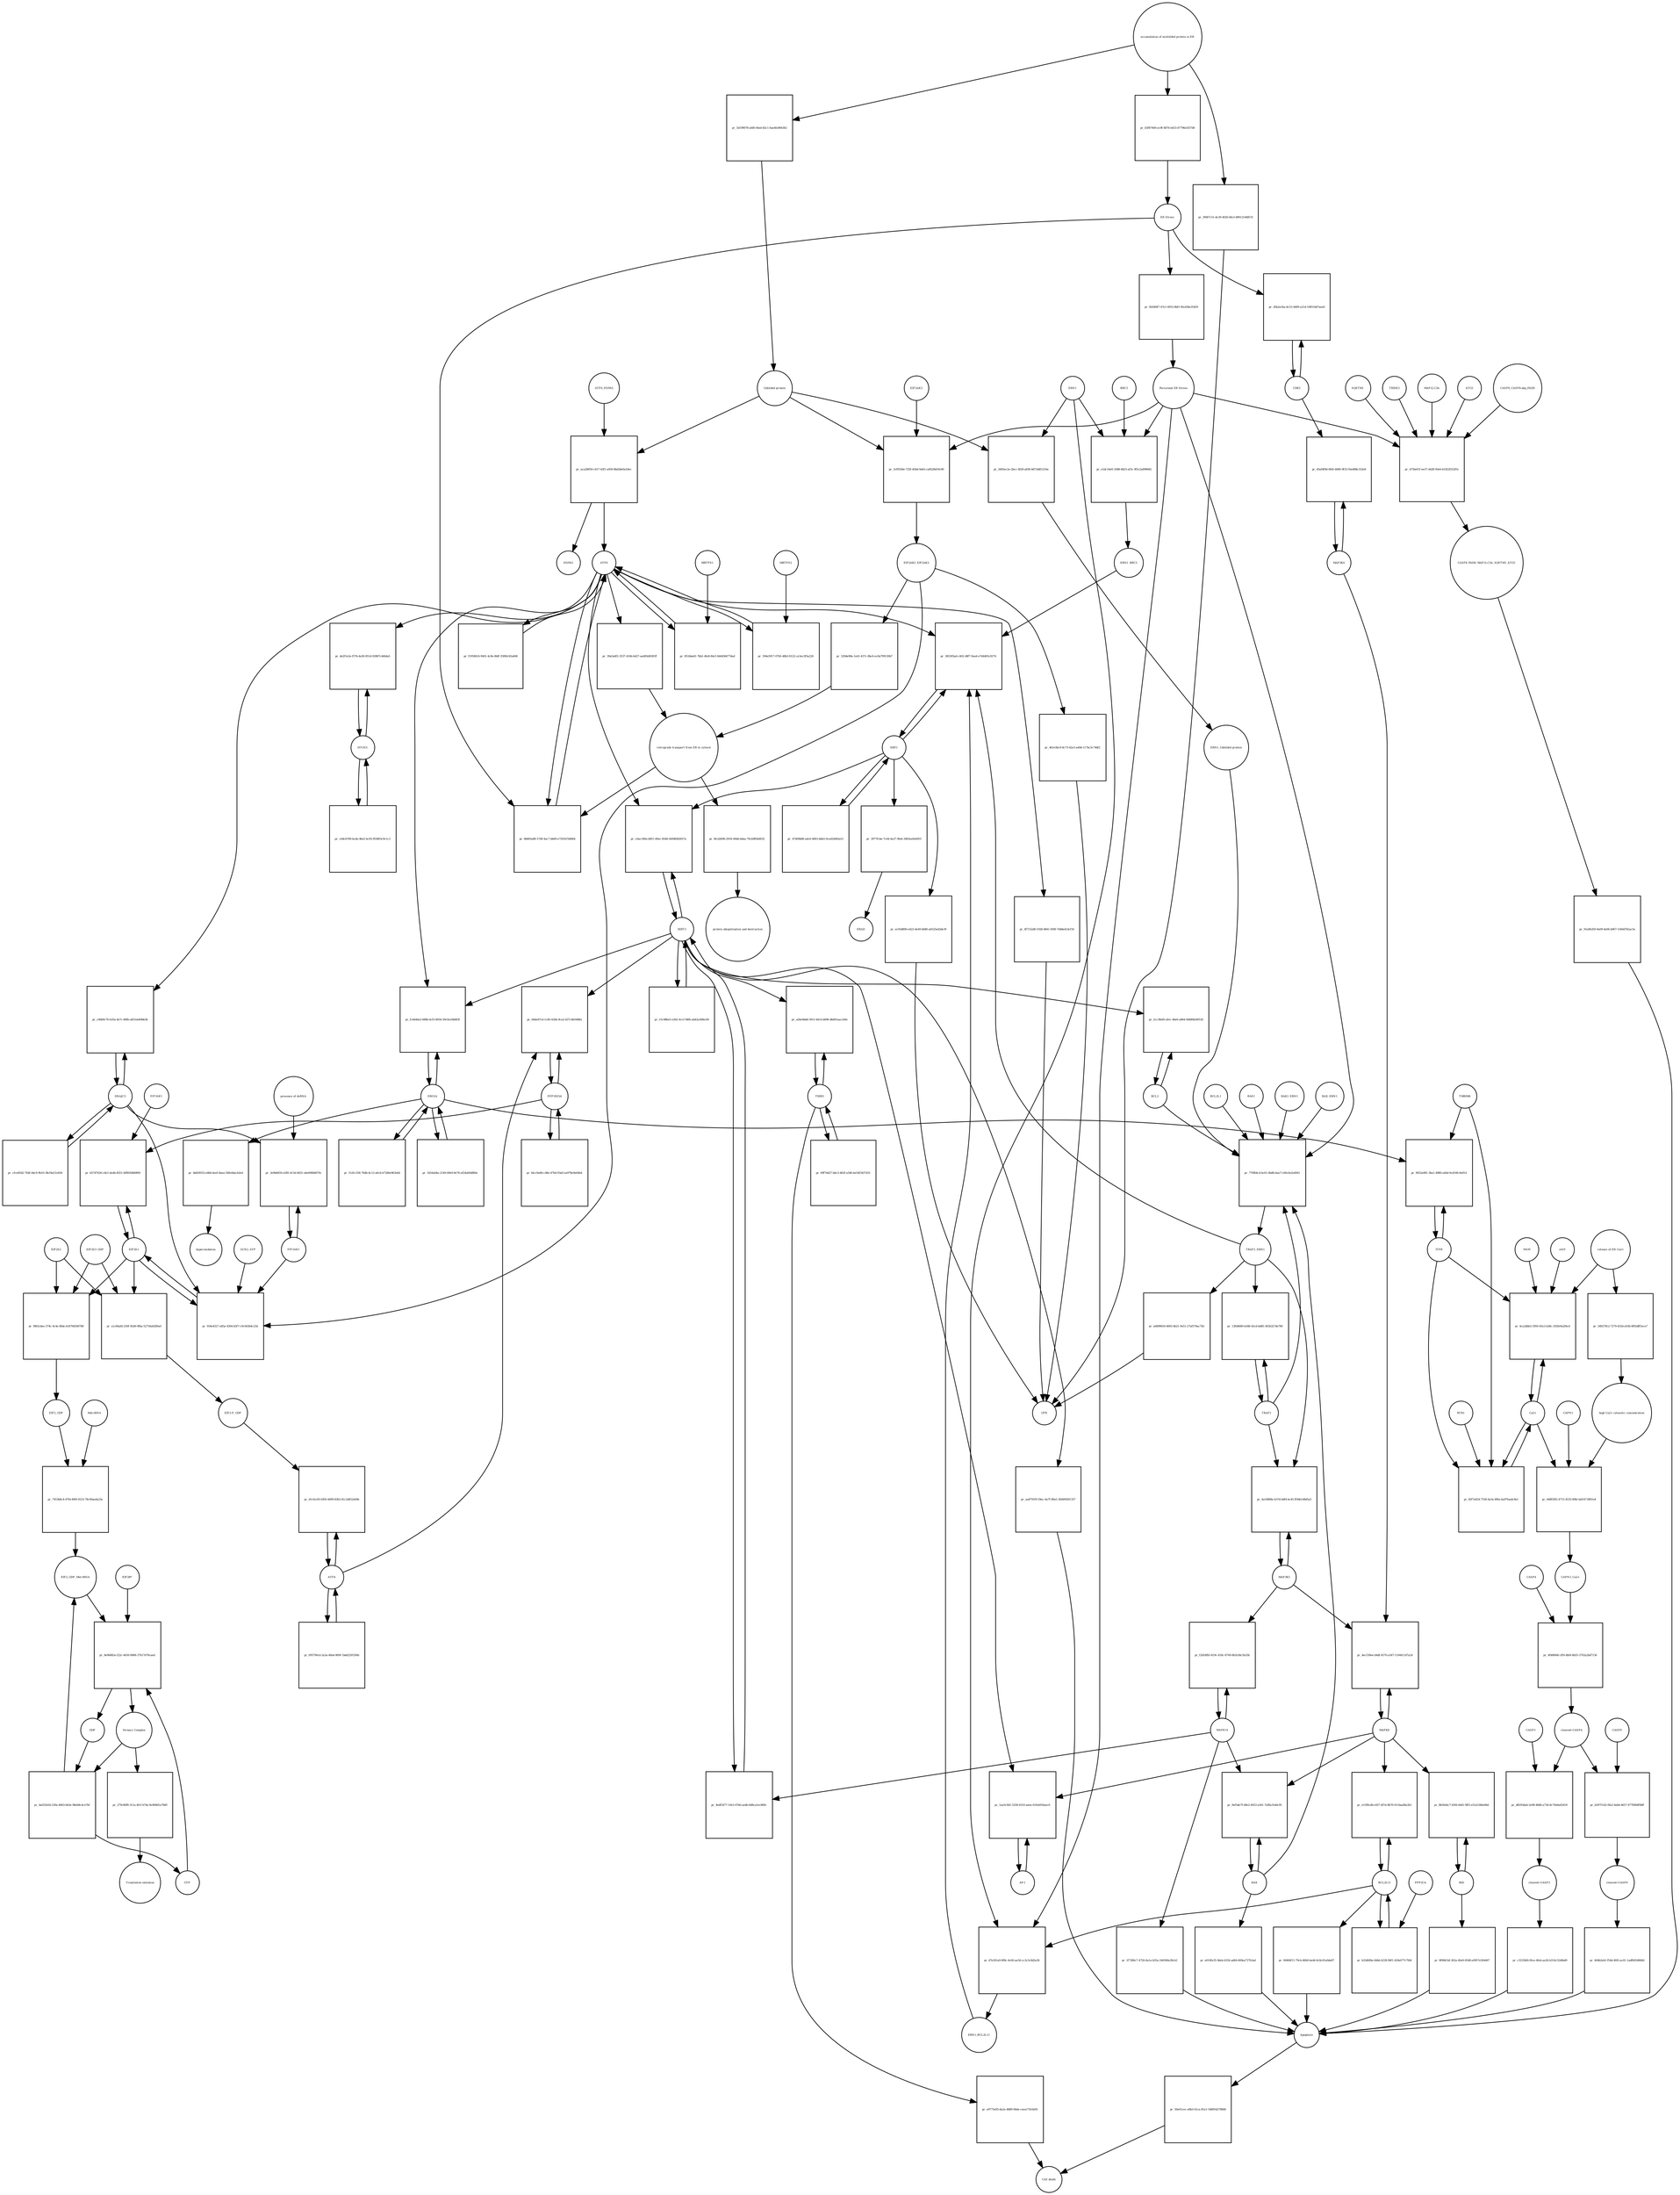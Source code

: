 strict digraph  {
ATF6_HSPA5 [annotation="", bipartite=0, cls=complex, fontsize=4, label=ATF6_HSPA5, shape=circle];
"pr_aca28059-c617-43f1-a930-8bd3de0a18ec" [annotation="", bipartite=1, cls=process, fontsize=4, label="pr_aca28059-c617-43f1-a930-8bd3de0a18ec", shape=square];
ATF6 [annotation="urn_miriam_hgnc.symbol_ATF6", bipartite=0, cls=macromolecule, fontsize=4, label=ATF6, shape=circle];
HSPA5 [annotation="urn_miriam_hgnc.symbol_HSPA5", bipartite=0, cls=macromolecule, fontsize=4, label=HSPA5, shape=circle];
"Unfolded protein" [annotation="", bipartite=0, cls=macromolecule, fontsize=4, label="Unfolded protein", shape=circle];
ERN1 [annotation="urn_miriam_hgnc.symbol_ERN1", bipartite=0, cls=macromolecule, fontsize=4, label=ERN1, shape=circle];
"pr_2605ec2e-2bcc-4f28-a830-b873d4f1216e" [annotation="", bipartite=1, cls=process, fontsize=4, label="pr_2605ec2e-2bcc-4f28-a830-b873d4f1216e", shape=square];
"ERN1_Unfolded protein" [annotation="", bipartite=0, cls=complex, fontsize=4, label="ERN1_Unfolded protein", shape=circle];
EIF2AK3_EIF2AK3 [annotation="", bipartite=0, cls=complex, fontsize=4, label=EIF2AK3_EIF2AK3, shape=circle];
"pr_329de98e-1e41-437c-8bc6-ec8a799130b7" [annotation="", bipartite=1, cls=process, fontsize=4, label="pr_329de98e-1e41-437c-8bc6-ec8a799130b7", shape=square];
"retrograde transport from ER to cytosol" [annotation="", bipartite=0, cls=phenotype, fontsize=4, label="retrograde transport from ER to cytosol", shape=circle];
"pr_39a5a6f2-3537-416b-b427-aa485d4581ff" [annotation="", bipartite=1, cls=process, fontsize=4, label="pr_39a5a6f2-3537-416b-b427-aa485d4581ff", shape=square];
"pr_6fcd2696-2918-49dd-bdaa-70cb985b6032" [annotation="", bipartite=1, cls=process, fontsize=4, label="pr_6fcd2696-2918-49dd-bdaa-70cb985b6032", shape=square];
"protein ubiquitination and destruction" [annotation="", bipartite=0, cls=phenotype, fontsize=4, label="protein ubiquitination and destruction", shape=circle];
"pr_770fb4c4-bc61-4bdb-baa7-c60c0a2e4941" [annotation="", bipartite=1, cls=process, fontsize=4, label="pr_770fb4c4-bc61-4bdb-baa7-c60c0a2e4941", shape=square];
TRAF2_ERN1 [annotation="", bipartite=0, cls=complex, fontsize=4, label=TRAF2_ERN1, shape=circle];
BAK1_ERN1 [annotation="", bipartite=0, cls=complex, fontsize=4, label=BAK1_ERN1, shape=circle];
BAX_ERN1 [annotation="", bipartite=0, cls=complex, fontsize=4, label=BAX_ERN1, shape=circle];
BCL2 [annotation="urn_miriam_hgnc.symbol_BCL2", bipartite=0, cls="nucleic acid feature", fontsize=4, label=BCL2, shape=circle];
BCL2L1 [annotation="urn_miriam_hgnc.symbol_BCL2L1", bipartite=0, cls=macromolecule, fontsize=4, label=BCL2L1, shape=circle];
"Persistant ER Stress" [annotation="", bipartite=0, cls=phenotype, fontsize=4, label="Persistant ER Stress", shape=circle];
BAX [annotation="urn_miriam_hgnc.symbol_BAX", bipartite=0, cls=macromolecule, fontsize=4, label=BAX, shape=circle];
BAK1 [annotation="urn_miriam_hgnc.symbol_BAK1", bipartite=0, cls=macromolecule, fontsize=4, label=BAK1, shape=circle];
TRAF2 [annotation="urn_miriam_hgnc.symbol_TRAF2", bipartite=0, cls=macromolecule, fontsize=4, label=TRAF2, shape=circle];
XBP1 [annotation="urn_miriam_hgnc.symbol_XBP1", bipartite=0, cls=macromolecule, fontsize=4, label=XBP1, shape=circle];
"pr_365305ad-c402-48f7-9ea4-e7d4405c0274" [annotation="", bipartite=1, cls=process, fontsize=4, label="pr_365305ad-c402-48f7-9ea4-e7d4405c0274", shape=square];
ERN1_BBC3 [annotation="", bipartite=0, cls=complex, fontsize=4, label=ERN1_BBC3, shape=circle];
ERN1_BCL2L11 [annotation="", bipartite=0, cls=complex, fontsize=4, label=ERN1_BCL2L11, shape=circle];
"pr_47400b86-adc6-4063-bbb3-0ced24482a51" [annotation="", bipartite=1, cls=process, fontsize=4, label="pr_47400b86-adc6-4063-bbb3-0ced24482a51", shape=square];
"pr_3977fcbe-7c44-4a27-9fa6-3083ee9e6055" [annotation="", bipartite=1, cls=process, fontsize=4, label="pr_3977fcbe-7c44-4a27-9fa6-3083ee9e6055", shape=square];
ERAD [annotation="", bipartite=0, cls=phenotype, fontsize=4, label=ERAD, shape=circle];
"pr_ec93d890-e423-4e49-b680-a0525ed3de39" [annotation="", bipartite=1, cls=process, fontsize=4, label="pr_ec93d890-e423-4e49-b680-a0525ed3de39", shape=square];
UPR [annotation="", bipartite=0, cls=phenotype, fontsize=4, label=UPR, shape=circle];
"pr_13fd4680-b348-43cd-bd85-365b327de780" [annotation="", bipartite=1, cls=process, fontsize=4, label="pr_13fd4680-b348-43cd-bd85-365b327de780", shape=square];
MAPK8 [annotation="urn_miriam_hgnc.symbol_MAPK8", bipartite=0, cls=macromolecule, fontsize=4, label=MAPK8, shape=circle];
"pr_4ec539ee-b4df-4570-a547-1104411d7a24" [annotation="", bipartite=1, cls=process, fontsize=4, label="pr_4ec539ee-b4df-4570-a547-1104411d7a24", shape=square];
MAP3K4 [annotation="urn_miriam_hgnc.symbol_MAP3K4", bipartite=0, cls=macromolecule, fontsize=4, label=MAP3K4, shape=circle];
MAP3K5 [annotation="urn_miriam_hgnc.symbol_MAP3K5", bipartite=0, cls=macromolecule, fontsize=4, label=MAP3K5, shape=circle];
MAPK14 [annotation="urn_miriam_hgnc.symbol_MAPK14", bipartite=0, cls=macromolecule, fontsize=4, label=MAPK14, shape=circle];
"pr_f2d54fb5-819c-418c-8749-8b1b36c5b33b" [annotation="", bipartite=1, cls=process, fontsize=4, label="pr_f2d54fb5-819c-418c-8749-8b1b36c5b33b", shape=square];
"pr_1f7286c7-4726-4a1e-b55a-246506e28cb2" [annotation="", bipartite=1, cls=process, fontsize=4, label="pr_1f7286c7-4726-4a1e-b55a-246506e28cb2", shape=square];
Apoptosis [annotation="", bipartite=0, cls=phenotype, fontsize=4, label=Apoptosis, shape=circle];
DDIT3 [annotation="urn_miriam_hgnc.symbol_DDIT3", bipartite=0, cls=macromolecule, fontsize=4, label=DDIT3, shape=circle];
"pr_4edf2477-10e3-47b6-aa4b-6d8ca1ec869c" [annotation="", bipartite=1, cls=process, fontsize=4, label="pr_4edf2477-10e3-47b6-aa4b-6d8ca1ec869c", shape=square];
"pr_aa8791f9-59ec-4a7f-89a5-3fd499281337" [annotation="", bipartite=1, cls=process, fontsize=4, label="pr_aa8791f9-59ec-4a7f-89a5-3fd499281337", shape=square];
"pr_5cc38af0-afec-4be6-a864-9d480b30f145" [annotation="", bipartite=1, cls=process, fontsize=4, label="pr_5cc38af0-afec-4be6-a864-9d480b30f145", shape=square];
"pr_8b665a88-57d9-4ac7-bb69-e7291b7d4664" [annotation="", bipartite=1, cls=process, fontsize=4, label="pr_8b665a88-57d9-4ac7-bb69-e7291b7d4664", shape=square];
"ER Stress" [annotation="", bipartite=0, cls=phenotype, fontsize=4, label="ER Stress", shape=circle];
"pr_851bba61-7bb1-4fe8-84cf-0d4456677dad" [annotation="", bipartite=1, cls=process, fontsize=4, label="pr_851bba61-7bb1-4fe8-84cf-0d4456677dad", shape=square];
MBTPS1 [annotation="urn_miriam_hgnc.symbol_MBTPS1", bipartite=0, cls=macromolecule, fontsize=4, label=MBTPS1, shape=circle];
"pr_594e5917-07b5-48b3-8122-ce3ec3f5a226" [annotation="", bipartite=1, cls=process, fontsize=4, label="pr_594e5917-07b5-48b3-8122-ce3ec3f5a226", shape=square];
MBTPS2 [annotation="urn_miriam_hgnc.symbol_MBTPS2", bipartite=0, cls=macromolecule, fontsize=4, label=MBTPS2, shape=circle];
"pr_f1958416-9401-4c9e-8bff-35f6b145a606" [annotation="", bipartite=1, cls=process, fontsize=4, label="pr_f1958416-9401-4c9e-8bff-35f6b145a606", shape=square];
"pr_15c98be5-e262-4ccf-94fb-ab42a308a1f6" [annotation="", bipartite=1, cls=process, fontsize=4, label="pr_15c98be5-e262-4ccf-94fb-ab42a308a1f6", shape=square];
"pr_c6ac180a-b851-49ec-8546-4494f682657a" [annotation="", bipartite=1, cls=process, fontsize=4, label="pr_c6ac180a-b851-49ec-8546-4494f682657a", shape=square];
EIF2S1 [annotation="urn_miriam_hgnc.symbol_EIF2S1", bipartite=0, cls=macromolecule, fontsize=4, label=EIF2S1, shape=circle];
"pr_934e4327-a85a-4304-b5f7-c9c043b4c23d" [annotation="", bipartite=1, cls=process, fontsize=4, label="pr_934e4327-a85a-4304-b5f7-c9c043b4c23d", shape=square];
GCN2_ATP [annotation="", bipartite=0, cls=complex, fontsize=4, label=GCN2_ATP, shape=circle];
EIF2AK2 [annotation="urn_miriam_hgnc.symbol_EIF2AK2", bipartite=0, cls=macromolecule, fontsize=4, label=EIF2AK2, shape=circle];
DNAJC3 [annotation="urn_miriam_hgnc.symbol_DNAJC3", bipartite=0, cls=macromolecule, fontsize=4, label=DNAJC3, shape=circle];
EIF2S2 [annotation="urn_miriam_hgnc.symbol_EIF2S2", bipartite=0, cls=macromolecule, fontsize=4, label=EIF2S2, shape=circle];
"pr_f883cdee-374c-4c4e-8fde-b1879d549788" [annotation="", bipartite=1, cls=process, fontsize=4, label="pr_f883cdee-374c-4c4e-8fde-b1879d549788", shape=square];
EIF2S3_GDP [annotation="", bipartite=0, cls=complex, fontsize=4, label=EIF2S3_GDP, shape=circle];
EIF2_GDP [annotation="", bipartite=0, cls=complex, fontsize=4, label=EIF2_GDP, shape=circle];
"EIF2_GDP_Met-tRNA" [annotation="", bipartite=0, cls=complex, fontsize=4, label="EIF2_GDP_Met-tRNA", shape=circle];
"pr_8e96682e-f22c-4650-8968-37b17d70caed" [annotation="", bipartite=1, cls=process, fontsize=4, label="pr_8e96682e-f22c-4650-8968-37b17d70caed", shape=square];
"Ternary Complex" [annotation="", bipartite=0, cls=complex, fontsize=4, label="Ternary Complex", shape=circle];
"EIF2B*" [annotation="", bipartite=0, cls=complex, fontsize=4, label="EIF2B*", shape=circle];
GTP [annotation="urn_miriam_obo.chebi_CHEBI%3A57600", bipartite=0, cls="simple chemical", fontsize=4, label=GTP, shape=circle];
GDP [annotation="urn_miriam_obo.chebi_CHEBI%3A65180", bipartite=0, cls="simple chemical", fontsize=4, label=GDP, shape=circle];
"pr_4a02543d-230a-4063-b63e-98e68c4ce7bf" [annotation="", bipartite=1, cls=process, fontsize=4, label="pr_4a02543d-230a-4063-b63e-98e68c4ce7bf", shape=square];
ATF4 [annotation="urn_miriam_hgnc.symbol_ATF4", bipartite=0, cls=macromolecule, fontsize=4, label=ATF4, shape=circle];
"pr_d1cfec83-fd50-4499-83b3-41c2d452e64b" [annotation="", bipartite=1, cls=process, fontsize=4, label="pr_d1cfec83-fd50-4499-83b3-41c2d452e64b", shape=square];
"EIF2-P_GDP" [annotation="", bipartite=0, cls=complex, fontsize=4, label="EIF2-P_GDP", shape=circle];
"pr_695790cd-2a3a-48a4-809f-1bdd22953f4b" [annotation="", bipartite=1, cls=process, fontsize=4, label="pr_695790cd-2a3a-48a4-809f-1bdd22953f4b", shape=square];
PPP1R15A [annotation="urn_miriam_hgnc.symbol_PPP1R15A", bipartite=0, cls=macromolecule, fontsize=4, label=PPP1R15A, shape=circle];
"pr_64ded7cd-1c85-41bb-9ca2-427c4fe948fa" [annotation="", bipartite=1, cls=process, fontsize=4, label="pr_64ded7cd-1c85-41bb-9ca2-427c4fe948fa", shape=square];
"pr_fdcc9a86-c48e-47b4-93a0-ea978e9e04b4" [annotation="", bipartite=1, cls=process, fontsize=4, label="pr_fdcc9a86-c48e-47b4-93a0-ea978e9e04b4", shape=square];
"pr_279c80f8-311a-4fcf-b74e-8c808d1a79d9" [annotation="", bipartite=1, cls=process, fontsize=4, label="pr_279c80f8-311a-4fcf-b74e-8c808d1a79d9", shape=square];
"Translation initiation" [annotation="", bipartite=0, cls=phenotype, fontsize=4, label="Translation initiation", shape=circle];
"pr_4a16868e-b37d-4df4-bc45-ff44b148d5a3" [annotation="", bipartite=1, cls=process, fontsize=4, label="pr_4a16868e-b37d-4df4-bc45-ff44b148d5a3", shape=square];
ERO1A [annotation="urn_miriam_hgnc.symbol_ERO1A", bipartite=0, cls=macromolecule, fontsize=4, label=ERO1A, shape=circle];
"pr_fcd446a3-088b-4cf3-8054-59c0a10b683f" [annotation="", bipartite=1, cls=process, fontsize=4, label="pr_fcd446a3-088b-4cf3-8054-59c0a10b683f", shape=square];
"pr_1b54a64a-2149-49e9-8e76-af24a60d884c" [annotation="", bipartite=1, cls=process, fontsize=4, label="pr_1b54a64a-2149-49e9-8e76-af24a60d884c", shape=square];
"pr_b57d7426-c6e1-4a4b-8251-bf89268d0f69" [annotation="", bipartite=1, cls=process, fontsize=4, label="pr_b57d7426-c6e1-4a4b-8251-bf89268d0f69", shape=square];
EIF2AK1 [annotation="urn_miriam_hgnc.symbol_EIF2AK1", bipartite=0, cls=macromolecule, fontsize=4, label=EIF2AK1, shape=circle];
"pr_9ef5de7f-d9e2-4053-a541-7af8a31ddc95" [annotation="", bipartite=1, cls=process, fontsize=4, label="pr_9ef5de7f-d9e2-4053-a541-7af8a31ddc95", shape=square];
"pr_e010fe35-9deb-4324-ad64-669ea727b3ad" [annotation="", bipartite=1, cls=process, fontsize=4, label="pr_e010fe35-9deb-4324-ad64-669ea727b3ad", shape=square];
"Ca2+" [annotation="urn_miriam_obo.chebi_CHEBI%3A29108", bipartite=0, cls="simple chemical", fontsize=4, label="Ca2+", shape=circle];
"pr_4ca2dbb3-5950-45e3-b28c-292fe9a2f6cd" [annotation="", bipartite=1, cls=process, fontsize=4, label="pr_4ca2dbb3-5950-45e3-b28c-292fe9a2f6cd", shape=square];
"release of ER Ca2+" [annotation="", bipartite=0, cls=phenotype, fontsize=4, label="release of ER Ca2+", shape=circle];
ITPR [annotation="urn_miriam_hgnc.symbol_ITPR1|urn_miriam_hgnc.symbol_ITPR2|urn_miriam_hgnc.symbol_ITPR3", bipartite=0, cls=macromolecule, fontsize=4, label=ITPR, shape=circle];
MAM [annotation="", bipartite=0, cls=phenotype, fontsize=4, label=MAM, shape=circle];
s619 [annotation="", bipartite=0, cls=complex, fontsize=4, label=s619, shape=circle];
"pr_45af4f9d-0fd5-4060-9f33-92e888c332e8" [annotation="", bipartite=1, cls=process, fontsize=4, label="pr_45af4f9d-0fd5-4060-9f33-92e888c332e8", shape=square];
CDK5 [annotation="urn_miriam_hgnc.symbol_CDK5", bipartite=0, cls=macromolecule, fontsize=4, label=CDK5, shape=circle];
"pr_d5b2a1ba-dc53-4409-a21d-106516d7aea0" [annotation="", bipartite=1, cls="uncertain process", fontsize=4, label="pr_d5b2a1ba-dc53-4409-a21d-106516d7aea0", shape=square];
"pr_50e01cec-e8b3-41ca-81e1-548954278848" [annotation="", bipartite=1, cls=process, fontsize=4, label="pr_50e01cec-e8b3-41ca-81e1-548954278848", shape=square];
"Cell death" [annotation="", bipartite=0, cls=phenotype, fontsize=4, label="Cell death", shape=circle];
"pr_82f7a824-7536-4a3e-8f0a-6a97faadc8a1" [annotation="", bipartite=1, cls=process, fontsize=4, label="pr_82f7a824-7536-4a3e-8f0a-6a97faadc8a1", shape=square];
TMBIM6 [annotation="urn_miriam_hgnc.symbol_TMBIM6", bipartite=0, cls=macromolecule, fontsize=4, label=TMBIM6, shape=circle];
RYR1 [annotation="urn_miriam_hgnc.symbol_RYR1", bipartite=0, cls=macromolecule, fontsize=4, label=RYR1, shape=circle];
EIF2AK3 [annotation="urn_miriam_hgnc.symbol_EIF2AK3", bipartite=0, cls=macromolecule, fontsize=4, label=EIF2AK3, shape=circle];
"pr_3cf0558e-725f-45bd-9a65-ca8528d19c90" [annotation="", bipartite=1, cls=process, fontsize=4, label="pr_3cf0558e-725f-45bd-9a65-ca8528d19c90", shape=square];
"pr_bb82f033-e46b-4eef-8aea-56fe44acb2e4" [annotation="", bipartite=1, cls=process, fontsize=4, label="pr_bb82f033-e46b-4eef-8aea-56fe44acb2e4", shape=square];
hyperoxidation [annotation="", bipartite=0, cls=phenotype, fontsize=4, label=hyperoxidation, shape=circle];
"pr_51d1c556-76db-4c13-a6cb-b73d0e963e6d" [annotation="", bipartite=1, cls=process, fontsize=4, label="pr_51d1c556-76db-4c13-a6cb-b73d0e963e6d", shape=square];
"pr_fb50fdf7-47e1-4953-8bf1-fb1d36e35459" [annotation="", bipartite=1, cls=process, fontsize=4, label="pr_fb50fdf7-47e1-4953-8bf1-fb1d36e35459", shape=square];
"CASP8_CASP8-ubq_FADD" [annotation="", bipartite=0, cls=complex, fontsize=4, label="CASP8_CASP8-ubq_FADD", shape=circle];
"pr_475bef1f-ee37-4428-93e6-b1922f252f5c" [annotation="", bipartite=1, cls=process, fontsize=4, label="pr_475bef1f-ee37-4428-93e6-b1922f252f5c", shape=square];
"SQSTM1 " [annotation="urn_miriam_hgnc.symbol_SQSTM1", bipartite=0, cls=macromolecule, fontsize=4, label="SQSTM1 ", shape=circle];
CASP8_FADD_MAP1LC3A_SQSTM1_ATG5 [annotation="", bipartite=0, cls=complex, fontsize=4, label=CASP8_FADD_MAP1LC3A_SQSTM1_ATG5, shape=circle];
TRIM13 [annotation="urn_miriam_hgnc.symbol_TRIM13", bipartite=0, cls=macromolecule, fontsize=4, label=TRIM13, shape=circle];
MAP1LC3A [annotation="urn_miriam_hgnc.symbol_MAP1LC3A", bipartite=0, cls=macromolecule, fontsize=4, label=MAP1LC3A, shape=circle];
ATG5 [annotation="urn_miriam_hgnc.symbol_ATG5", bipartite=0, cls=macromolecule, fontsize=4, label=ATG5, shape=circle];
"pr_91a9b359-9a09-4e06-b967-1560d7b5ac5e" [annotation="", bipartite=1, cls=process, fontsize=4, label="pr_91a9b359-9a09-4e06-b967-1560d7b5ac5e", shape=square];
"AP-1" [annotation="urn_miriam_hgnc.symbol_FOS|urn_miriam_hgnc.symbol_FOSB|urn_miriam_hgnc.symbol_FOSL1|urn_miriam_hgnc.symbol_FOSL2|urn_miriam_hgnc.symbol_JUN|urn_miriam_hgnc.symbol_JUNB|urn_miriam_hgnc.symbol_JUND", bipartite=0, cls=macromolecule, fontsize=4, label="AP-1", shape=circle];
"pr_1aa5c9d1-5258-4163-aeee-61feb91baec0" [annotation="", bipartite=1, cls=process, fontsize=4, label="pr_1aa5c9d1-5258-4163-aeee-61feb91baec0", shape=square];
"pr_3e9b8459-a585-413d-9d31-a4e690b6670c" [annotation="", bipartite=1, cls=process, fontsize=4, label="pr_3e9b8459-a585-413d-9d31-a4e690b6670c", shape=square];
"presence of dsRNA" [annotation="", bipartite=0, cls=phenotype, fontsize=4, label="presence of dsRNA", shape=circle];
"Met-tRNA" [annotation="urn_miriam_hgnc_HGNC%3A34779", bipartite=0, cls="nucleic acid feature", fontsize=4, label="Met-tRNA", shape=circle];
"pr_7453b8c4-47fd-49f4-9223-78c00aeda23e" [annotation="", bipartite=1, cls=process, fontsize=4, label="pr_7453b8c4-47fd-49f4-9223-78c00aeda23e", shape=square];
"pr_a1c84afd-250f-45d9-9fba-52754a8280a0" [annotation="", bipartite=1, cls=process, fontsize=4, label="pr_a1c84afd-250f-45d9-9fba-52754a8280a0", shape=square];
"accumulation of misfolded protein in ER" [annotation="", bipartite=0, cls=phenotype, fontsize=4, label="accumulation of misfolded protein in ER", shape=circle];
"pr_5d199078-afd0-44ed-82c1-6ae4fa966362" [annotation="", bipartite=1, cls=process, fontsize=4, label="pr_5d199078-afd0-44ed-82c1-6ae4fa966362", shape=square];
"pr_b5f87400-ec9f-4876-b433-87796e5f37d0" [annotation="", bipartite=1, cls=process, fontsize=4, label="pr_b5f87400-ec9f-4876-b433-87796e5f37d0", shape=square];
"pr_3f687c51-dc39-4020-bfe3-d9912144fb7d" [annotation="", bipartite=1, cls=process, fontsize=4, label="pr_3f687c51-dc39-4020-bfe3-d9912144fb7d", shape=square];
"pr_461e5bc9-8c73-42e3-a40d-117bc3c74df2" [annotation="", bipartite=1, cls=process, fontsize=4, label="pr_461e5bc9-8c73-42e3-a40d-117bc3c74df2", shape=square];
"pr_a6899650-4693-4b21-9e51-27af576ac7b5" [annotation="", bipartite=1, cls=process, fontsize=4, label="pr_a6899650-4693-4b21-9e51-27af576ac7b5", shape=square];
"pr_4f7152d8-1928-4841-95f8-7d48ed14cf16" [annotation="", bipartite=1, cls=process, fontsize=4, label="pr_4f7152d8-1928-4841-95f8-7d48ed14cf16", shape=square];
BCL2L11 [annotation="urn_miriam_hgnc.symbol_BCL2L11", bipartite=0, cls=macromolecule, fontsize=4, label=BCL2L11, shape=circle];
"pr_e15f8cdb-e927-4f14-8b70-911baafbe2b1" [annotation="", bipartite=1, cls=process, fontsize=4, label="pr_e15f8cdb-e927-4f14-8b70-911baafbe2b1", shape=square];
BID [annotation="urn_miriam_hgnc.symbol_BID", bipartite=0, cls=macromolecule, fontsize=4, label=BID, shape=circle];
"pr_8b50ebc7-43fd-44d1-9ff2-e51a5346e84d" [annotation="", bipartite=1, cls=process, fontsize=4, label="pr_8b50ebc7-43fd-44d1-9ff2-e51a5346e84d", shape=square];
"pr_00484f11-79cb-46b9-be44-6c8c61a0de87" [annotation="", bipartite=1, cls=process, fontsize=4, label="pr_00484f11-79cb-46b9-be44-6c8c61a0de87", shape=square];
"pr_8f9841bf-262a-40e9-8348-e0957e504467" [annotation="", bipartite=1, cls=process, fontsize=4, label="pr_8f9841bf-262a-40e9-8348-e0957e504467", shape=square];
"pr_d7e261a9-8f8c-4c60-ae54-cc3c5c8d2a36" [annotation="", bipartite=1, cls=process, fontsize=4, label="pr_d7e261a9-8f8c-4c60-ae54-cc3c5c8d2a36", shape=square];
"pr_e1dc16e0-3388-4823-af3c-9f2c2a899682" [annotation="", bipartite=1, cls=process, fontsize=4, label="pr_e1dc16e0-3388-4823-af3c-9f2c2a899682", shape=square];
BBC3 [annotation="urn_miriam_hgnc.symbol_BBC3", bipartite=0, cls=macromolecule, fontsize=4, label=BBC3, shape=circle];
"pr_b33dfd9a-0d4d-4228-96f1-420e077c7fd4" [annotation="", bipartite=1, cls=process, fontsize=4, label="pr_b33dfd9a-0d4d-4228-96f1-420e077c7fd4", shape=square];
PPP2CA [annotation="urn_miriam_hgnc.symbol_PPP2CA", bipartite=0, cls=macromolecule, fontsize=4, label=PPP2CA, shape=circle];
TRIB3 [annotation="urn_miriam_hgnc.symbol_TRIB3", bipartite=0, cls=macromolecule, fontsize=4, label=TRIB3, shape=circle];
"pr_a5be9ddd-3913-4414-b696-d6d91aaccb0e" [annotation="", bipartite=1, cls=process, fontsize=4, label="pr_a5be9ddd-3913-4414-b696-d6d91aaccb0e", shape=square];
"pr_69f74d27-bbc3-462f-a546-be54f3437d31" [annotation="", bipartite=1, cls=process, fontsize=4, label="pr_69f74d27-bbc3-462f-a546-be54f3437d31", shape=square];
"pr_a9775e95-da2e-4889-94de-ceea17416ef4" [annotation="", bipartite=1, cls=process, fontsize=4, label="pr_a9775e95-da2e-4889-94de-ceea17416ef4", shape=square];
"pr_24927812-7279-433d-a93b-8f92dff5ece7" [annotation="", bipartite=1, cls=process, fontsize=4, label="pr_24927812-7279-433d-a93b-8f92dff5ece7", shape=square];
"high Ca2+ cytosolic concentration" [annotation="", bipartite=0, cls=phenotype, fontsize=4, label="high Ca2+ cytosolic concentration", shape=circle];
"pr_c06b9c76-b35a-4e7c-86fb-a831eb49bb3b" [annotation="", bipartite=1, cls=process, fontsize=4, label="pr_c06b9c76-b35a-4e7c-86fb-a831eb49bb3b", shape=square];
"pr_cfce8542-764f-44c9-9b10-38cf4a51e926" [annotation="", bipartite=1, cls=process, fontsize=4, label="pr_cfce8542-764f-44c9-9b10-38cf4a51e926", shape=square];
"pr_9632a081-3ba1-4980-a44d-9cd16fc9a914" [annotation="", bipartite=1, cls=process, fontsize=4, label="pr_9632a081-3ba1-4980-a44d-9cd16fc9a914", shape=square];
CASP4 [annotation="urn_miriam_hgnc.symbol_CASP4", bipartite=0, cls=macromolecule, fontsize=4, label=CASP4, shape=circle];
"pr_4f48084f-cff4-4bf4-8b55-3702a2bd7136" [annotation="", bipartite=1, cls=process, fontsize=4, label="pr_4f48084f-cff4-4bf4-8b55-3702a2bd7136", shape=square];
"cleaved~CASP4" [annotation="urn_miriam_hgnc.symbol_CASP4", bipartite=0, cls=macromolecule, fontsize=4, label="cleaved~CASP4", shape=circle];
"CAPN1_Ca2+" [annotation="", bipartite=0, cls=complex, fontsize=4, label="CAPN1_Ca2+", shape=circle];
CASP3 [annotation="urn_miriam_hgnc.symbol_CASP3", bipartite=0, cls=macromolecule, fontsize=4, label=CASP3, shape=circle];
"pr_d8293dab-2e08-48db-a73d-8c70ebe62418" [annotation="", bipartite=1, cls=process, fontsize=4, label="pr_d8293dab-2e08-48db-a73d-8c70ebe62418", shape=square];
"cleaved~CASP3" [annotation="urn_miriam_hgnc.symbol_CASP3", bipartite=0, cls=macromolecule, fontsize=4, label="cleaved~CASP3", shape=circle];
CASP9 [annotation="urn_miriam_hgnc.symbol_CSAP9", bipartite=0, cls=macromolecule, fontsize=4, label=CASP9, shape=circle];
"pr_b59751d2-0fa2-4ab4-b657-4779084f9bff" [annotation="", bipartite=1, cls=process, fontsize=4, label="pr_b59751d2-0fa2-4ab4-b657-4779084f9bff", shape=square];
"cleaved~CASP9" [annotation="urn_miriam_hgnc.symbol_CASP9", bipartite=0, cls=macromolecule, fontsize=4, label="cleaved~CASP9", shape=circle];
CAPN1 [annotation="urn_miriam_hgnc.symbol_CAPN1", bipartite=0, cls=macromolecule, fontsize=4, label=CAPN1, shape=circle];
"pr_448f20f2-4715-4535-89fe-bd1017df61e4" [annotation="", bipartite=1, cls=process, fontsize=4, label="pr_448f20f2-4715-4535-89fe-bd1017df61e4", shape=square];
"pr_c3233bf4-f6ce-4feb-aa36-b314c3244bd9" [annotation="", bipartite=1, cls=process, fontsize=4, label="pr_c3233bf4-f6ce-4feb-aa36-b314c3244bd9", shape=square];
"pr_404b2eb1-f54d-4f45-ac61-1adfb924868d" [annotation="", bipartite=1, cls=process, fontsize=4, label="pr_404b2eb1-f54d-4f45-ac61-1adfb924868d", shape=square];
HYOU1 [annotation="urn_miriam_hgnc.symbol_HYOU1", bipartite=0, cls=macromolecule, fontsize=4, label=HYOU1, shape=circle];
"pr_de2f1e2e-f57b-4a50-851d-92887c446da5" [annotation="", bipartite=1, cls=process, fontsize=4, label="pr_de2f1e2e-f57b-4a50-851d-92887c446da5", shape=square];
"pr_c0dcb789-bcda-46a5-bc93-f03803c9c1c3" [annotation="", bipartite=1, cls=process, fontsize=4, label="pr_c0dcb789-bcda-46a5-bc93-f03803c9c1c3", shape=square];
ATF6_HSPA5 -> "pr_aca28059-c617-43f1-a930-8bd3de0a18ec"  [annotation="", interaction_type=consumption];
"pr_aca28059-c617-43f1-a930-8bd3de0a18ec" -> ATF6  [annotation="", interaction_type=production];
"pr_aca28059-c617-43f1-a930-8bd3de0a18ec" -> HSPA5  [annotation="", interaction_type=production];
ATF6 -> "pr_39a5a6f2-3537-416b-b427-aa485d4581ff"  [annotation="", interaction_type=consumption];
ATF6 -> "pr_365305ad-c402-48f7-9ea4-e7d4405c0274"  [annotation="urn_miriam_pubmed_26587781|urn_miriam_pubmed_23430059", interaction_type=catalysis];
ATF6 -> "pr_8b665a88-57d9-4ac7-bb69-e7291b7d4664"  [annotation="", interaction_type=consumption];
ATF6 -> "pr_851bba61-7bb1-4fe8-84cf-0d4456677dad"  [annotation="", interaction_type=consumption];
ATF6 -> "pr_594e5917-07b5-48b3-8122-ce3ec3f5a226"  [annotation="", interaction_type=consumption];
ATF6 -> "pr_f1958416-9401-4c9e-8bff-35f6b145a606"  [annotation="", interaction_type=consumption];
ATF6 -> "pr_c6ac180a-b851-49ec-8546-4494f682657a"  [annotation="urn_miriam_pubmed_26587781|urn_miriam_pubmed_17991856|urn_miriam_pubmed_28843399", interaction_type=catalysis];
ATF6 -> "pr_fcd446a3-088b-4cf3-8054-59c0a10b683f"  [annotation="urn_miriam_pubmed_23850759|urn_miriam_pubmed_25387528", interaction_type=catalysis];
ATF6 -> "pr_4f7152d8-1928-4841-95f8-7d48ed14cf16"  [annotation="", interaction_type=consumption];
ATF6 -> "pr_c06b9c76-b35a-4e7c-86fb-a831eb49bb3b"  [annotation="urn_miriam_pubmed_12601012|urn_miriam_pubmed_18360008", interaction_type=catalysis];
ATF6 -> "pr_de2f1e2e-f57b-4a50-851d-92887c446da5"  [annotation=urn_miriam_pubmed_18360008, interaction_type=catalysis];
"Unfolded protein" -> "pr_aca28059-c617-43f1-a930-8bd3de0a18ec"  [annotation="urn_miriam_pubmed_19509052|urn_miriam_pubmed_12847084|urn_miriam_pubmed_23850759", interaction_type=catalysis];
"Unfolded protein" -> "pr_2605ec2e-2bcc-4f28-a830-b873d4f1216e"  [annotation="", interaction_type=consumption];
"Unfolded protein" -> "pr_3cf0558e-725f-45bd-9a65-ca8528d19c90"  [annotation=urn_miriam_pubmed_17991856, interaction_type=catalysis];
ERN1 -> "pr_2605ec2e-2bcc-4f28-a830-b873d4f1216e"  [annotation="", interaction_type=consumption];
ERN1 -> "pr_d7e261a9-8f8c-4c60-ae54-cc3c5c8d2a36"  [annotation="", interaction_type=consumption];
ERN1 -> "pr_e1dc16e0-3388-4823-af3c-9f2c2a899682"  [annotation="", interaction_type=consumption];
"pr_2605ec2e-2bcc-4f28-a830-b873d4f1216e" -> "ERN1_Unfolded protein"  [annotation="", interaction_type=production];
"ERN1_Unfolded protein" -> "pr_770fb4c4-bc61-4bdb-baa7-c60c0a2e4941"  [annotation="", interaction_type=consumption];
EIF2AK3_EIF2AK3 -> "pr_329de98e-1e41-437c-8bc6-ec8a799130b7"  [annotation="", interaction_type=consumption];
EIF2AK3_EIF2AK3 -> "pr_934e4327-a85a-4304-b5f7-c9c043b4c23d"  [annotation="urn_miriam_pubmed_12667446|urn_miriam_pubmed_16246152|urn_miriam_pubmed_12601012|urn_miriam_pubmed_23850759|urn_miriam_pubmed_18360008|urn_miriam_pubmed_26587781", interaction_type=catalysis];
EIF2AK3_EIF2AK3 -> "pr_461e5bc9-8c73-42e3-a40d-117bc3c74df2"  [annotation="", interaction_type=consumption];
"pr_329de98e-1e41-437c-8bc6-ec8a799130b7" -> "retrograde transport from ER to cytosol"  [annotation="", interaction_type=production];
"retrograde transport from ER to cytosol" -> "pr_6fcd2696-2918-49dd-bdaa-70cb985b6032"  [annotation="", interaction_type=consumption];
"retrograde transport from ER to cytosol" -> "pr_8b665a88-57d9-4ac7-bb69-e7291b7d4664"  [annotation="urn_miriam_pubmed_18360008|urn_miriam_pubmed_17991856|urn_miriam_pubmed_26587781|urn_miriam_pubmed_12847084", interaction_type=inhibition];
"pr_39a5a6f2-3537-416b-b427-aa485d4581ff" -> "retrograde transport from ER to cytosol"  [annotation="", interaction_type=production];
"pr_6fcd2696-2918-49dd-bdaa-70cb985b6032" -> "protein ubiquitination and destruction"  [annotation="", interaction_type=production];
"pr_770fb4c4-bc61-4bdb-baa7-c60c0a2e4941" -> TRAF2_ERN1  [annotation="", interaction_type=production];
TRAF2_ERN1 -> "pr_365305ad-c402-48f7-9ea4-e7d4405c0274"  [annotation="urn_miriam_pubmed_26587781|urn_miriam_pubmed_23430059", interaction_type=catalysis];
TRAF2_ERN1 -> "pr_13fd4680-b348-43cd-bd85-365b327de780"  [annotation=urn_miriam_pubmed_23850759, interaction_type=catalysis];
TRAF2_ERN1 -> "pr_4a16868e-b37d-4df4-bc45-ff44b148d5a3"  [annotation=urn_miriam_pubmed_23850759, interaction_type=catalysis];
TRAF2_ERN1 -> "pr_a6899650-4693-4b21-9e51-27af576ac7b5"  [annotation="", interaction_type=consumption];
BAK1_ERN1 -> "pr_770fb4c4-bc61-4bdb-baa7-c60c0a2e4941"  [annotation="urn_miriam_pubmed_23850759|urn_miriam_pubmed_23430059|urn_miriam_pubmed_26587781", interaction_type=catalysis];
BAX_ERN1 -> "pr_770fb4c4-bc61-4bdb-baa7-c60c0a2e4941"  [annotation="urn_miriam_pubmed_23850759|urn_miriam_pubmed_23430059|urn_miriam_pubmed_26587781", interaction_type=catalysis];
BCL2 -> "pr_770fb4c4-bc61-4bdb-baa7-c60c0a2e4941"  [annotation="urn_miriam_pubmed_23850759|urn_miriam_pubmed_23430059|urn_miriam_pubmed_26587781", interaction_type=inhibition];
BCL2 -> "pr_5cc38af0-afec-4be6-a864-9d480b30f145"  [annotation="", interaction_type=consumption];
BCL2L1 -> "pr_770fb4c4-bc61-4bdb-baa7-c60c0a2e4941"  [annotation="urn_miriam_pubmed_23850759|urn_miriam_pubmed_23430059|urn_miriam_pubmed_26587781", interaction_type=inhibition];
"Persistant ER Stress" -> "pr_770fb4c4-bc61-4bdb-baa7-c60c0a2e4941"  [annotation="urn_miriam_pubmed_23850759|urn_miriam_pubmed_23430059|urn_miriam_pubmed_26587781", interaction_type=inhibition];
"Persistant ER Stress" -> "pr_3cf0558e-725f-45bd-9a65-ca8528d19c90"  [annotation=urn_miriam_pubmed_17991856, interaction_type=catalysis];
"Persistant ER Stress" -> "pr_475bef1f-ee37-4428-93e6-b1922f252f5c"  [annotation=urn_miriam_pubmed_17991856, interaction_type=catalysis];
"Persistant ER Stress" -> "pr_d7e261a9-8f8c-4c60-ae54-cc3c5c8d2a36"  [annotation="urn_miriam_pubmed_23850759|urn_miriam_pubmed_23430059|urn_miriam_pubmed_26587781", interaction_type=inhibition];
"Persistant ER Stress" -> "pr_e1dc16e0-3388-4823-af3c-9f2c2a899682"  [annotation="urn_miriam_pubmed_23430059|urn_miriam_pubmed_17991856", interaction_type=inhibition];
BAX -> "pr_770fb4c4-bc61-4bdb-baa7-c60c0a2e4941"  [annotation="urn_miriam_pubmed_23850759|urn_miriam_pubmed_23430059|urn_miriam_pubmed_26587781", interaction_type=catalysis];
BAX -> "pr_9ef5de7f-d9e2-4053-a541-7af8a31ddc95"  [annotation="", interaction_type=consumption];
BAX -> "pr_e010fe35-9deb-4324-ad64-669ea727b3ad"  [annotation="", interaction_type=consumption];
BAK1 -> "pr_770fb4c4-bc61-4bdb-baa7-c60c0a2e4941"  [annotation="urn_miriam_pubmed_23850759|urn_miriam_pubmed_23430059|urn_miriam_pubmed_26587781", interaction_type=catalysis];
TRAF2 -> "pr_770fb4c4-bc61-4bdb-baa7-c60c0a2e4941"  [annotation="", interaction_type=consumption];
TRAF2 -> "pr_13fd4680-b348-43cd-bd85-365b327de780"  [annotation="", interaction_type=consumption];
TRAF2 -> "pr_4a16868e-b37d-4df4-bc45-ff44b148d5a3"  [annotation=urn_miriam_pubmed_23850759, interaction_type=catalysis];
XBP1 -> "pr_365305ad-c402-48f7-9ea4-e7d4405c0274"  [annotation="", interaction_type=consumption];
XBP1 -> "pr_47400b86-adc6-4063-bbb3-0ced24482a51"  [annotation="", interaction_type=consumption];
XBP1 -> "pr_3977fcbe-7c44-4a27-9fa6-3083ee9e6055"  [annotation="", interaction_type=consumption];
XBP1 -> "pr_ec93d890-e423-4e49-b680-a0525ed3de39"  [annotation="", interaction_type=consumption];
XBP1 -> "pr_c6ac180a-b851-49ec-8546-4494f682657a"  [annotation="urn_miriam_pubmed_26587781|urn_miriam_pubmed_17991856|urn_miriam_pubmed_28843399", interaction_type=catalysis];
"pr_365305ad-c402-48f7-9ea4-e7d4405c0274" -> XBP1  [annotation="", interaction_type=production];
ERN1_BBC3 -> "pr_365305ad-c402-48f7-9ea4-e7d4405c0274"  [annotation="urn_miriam_pubmed_26587781|urn_miriam_pubmed_23430059", interaction_type=catalysis];
ERN1_BCL2L11 -> "pr_365305ad-c402-48f7-9ea4-e7d4405c0274"  [annotation="urn_miriam_pubmed_26587781|urn_miriam_pubmed_23430059", interaction_type=catalysis];
"pr_47400b86-adc6-4063-bbb3-0ced24482a51" -> XBP1  [annotation="", interaction_type=production];
"pr_3977fcbe-7c44-4a27-9fa6-3083ee9e6055" -> ERAD  [annotation="", interaction_type=production];
"pr_ec93d890-e423-4e49-b680-a0525ed3de39" -> UPR  [annotation="", interaction_type=production];
"pr_13fd4680-b348-43cd-bd85-365b327de780" -> TRAF2  [annotation="", interaction_type=production];
MAPK8 -> "pr_4ec539ee-b4df-4570-a547-1104411d7a24"  [annotation="", interaction_type=consumption];
MAPK8 -> "pr_9ef5de7f-d9e2-4053-a541-7af8a31ddc95"  [annotation="urn_miriam_pubmed_18191217|urn_miriam_pubmed_23430059", interaction_type=catalysis];
MAPK8 -> "pr_1aa5c9d1-5258-4163-aeee-61feb91baec0"  [annotation="urn_miriam_pubmed_26618107|urn_miriam_pubmed_26587781|urn_miriam_pubmed_23850759", interaction_type=catalysis];
MAPK8 -> "pr_e15f8cdb-e927-4f14-8b70-911baafbe2b1"  [annotation="urn_miriam_pubmed_26018731|urn_miriam_pubmed_23850759", interaction_type=catalysis];
MAPK8 -> "pr_8b50ebc7-43fd-44d1-9ff2-e51a5346e84d"  [annotation="urn_miriam_pubmed_23430059|urn_miriam_pubmed_11583631", interaction_type=catalysis];
"pr_4ec539ee-b4df-4570-a547-1104411d7a24" -> MAPK8  [annotation="", interaction_type=production];
MAP3K4 -> "pr_4ec539ee-b4df-4570-a547-1104411d7a24"  [annotation="urn_miriam_pubmed_18191217|urn_miriam_pubmed_23850759|urn_miriam_pubmed_26587781", interaction_type=catalysis];
MAP3K4 -> "pr_45af4f9d-0fd5-4060-9f33-92e888c332e8"  [annotation="", interaction_type=consumption];
MAP3K5 -> "pr_4ec539ee-b4df-4570-a547-1104411d7a24"  [annotation="urn_miriam_pubmed_18191217|urn_miriam_pubmed_23850759|urn_miriam_pubmed_26587781", interaction_type=catalysis];
MAP3K5 -> "pr_f2d54fb5-819c-418c-8749-8b1b36c5b33b"  [annotation="urn_miriam_pubmed_23850759|urn_miriam_pubmed_12215209", interaction_type=catalysis];
MAP3K5 -> "pr_4a16868e-b37d-4df4-bc45-ff44b148d5a3"  [annotation="", interaction_type=consumption];
MAPK14 -> "pr_f2d54fb5-819c-418c-8749-8b1b36c5b33b"  [annotation="", interaction_type=consumption];
MAPK14 -> "pr_1f7286c7-4726-4a1e-b55a-246506e28cb2"  [annotation="", interaction_type=consumption];
MAPK14 -> "pr_4edf2477-10e3-47b6-aa4b-6d8ca1ec869c"  [annotation="urn_miriam_pubmed_23850759|urn_miriam_pubmed_23430059|urn_miriam_pubmed_26137585", interaction_type=catalysis];
MAPK14 -> "pr_9ef5de7f-d9e2-4053-a541-7af8a31ddc95"  [annotation="urn_miriam_pubmed_18191217|urn_miriam_pubmed_23430059", interaction_type=catalysis];
"pr_f2d54fb5-819c-418c-8749-8b1b36c5b33b" -> MAPK14  [annotation="", interaction_type=production];
"pr_1f7286c7-4726-4a1e-b55a-246506e28cb2" -> Apoptosis  [annotation="", interaction_type=production];
Apoptosis -> "pr_50e01cec-e8b3-41ca-81e1-548954278848"  [annotation="", interaction_type=consumption];
DDIT3 -> "pr_4edf2477-10e3-47b6-aa4b-6d8ca1ec869c"  [annotation="", interaction_type=consumption];
DDIT3 -> "pr_aa8791f9-59ec-4a7f-89a5-3fd499281337"  [annotation="", interaction_type=consumption];
DDIT3 -> "pr_5cc38af0-afec-4be6-a864-9d480b30f145"  [annotation="urn_miriam_pubmed_30662442|urn_miriam_pubmed_23850759", interaction_type=inhibition];
DDIT3 -> "pr_15c98be5-e262-4ccf-94fb-ab42a308a1f6"  [annotation="", interaction_type=consumption];
DDIT3 -> "pr_c6ac180a-b851-49ec-8546-4494f682657a"  [annotation="", interaction_type=consumption];
DDIT3 -> "pr_64ded7cd-1c85-41bb-9ca2-427c4fe948fa"  [annotation="urn_miriam_pubmed_23850759|urn_miriam_pubmed_31638256", interaction_type=catalysis];
DDIT3 -> "pr_fcd446a3-088b-4cf3-8054-59c0a10b683f"  [annotation="urn_miriam_pubmed_23850759|urn_miriam_pubmed_25387528", interaction_type=catalysis];
DDIT3 -> "pr_1aa5c9d1-5258-4163-aeee-61feb91baec0"  [annotation="urn_miriam_pubmed_26618107|urn_miriam_pubmed_26587781|urn_miriam_pubmed_23850759", interaction_type=catalysis];
DDIT3 -> "pr_a5be9ddd-3913-4414-b696-d6d91aaccb0e"  [annotation="urn_miriam_pubmed_23430059|urn_miriam_pubmed_18940792", interaction_type=catalysis];
"pr_4edf2477-10e3-47b6-aa4b-6d8ca1ec869c" -> DDIT3  [annotation="", interaction_type=production];
"pr_aa8791f9-59ec-4a7f-89a5-3fd499281337" -> Apoptosis  [annotation="", interaction_type=production];
"pr_5cc38af0-afec-4be6-a864-9d480b30f145" -> BCL2  [annotation="", interaction_type=production];
"pr_8b665a88-57d9-4ac7-bb69-e7291b7d4664" -> ATF6  [annotation="", interaction_type=production];
"ER Stress" -> "pr_8b665a88-57d9-4ac7-bb69-e7291b7d4664"  [annotation="urn_miriam_pubmed_18360008|urn_miriam_pubmed_17991856|urn_miriam_pubmed_26587781|urn_miriam_pubmed_12847084", interaction_type=catalysis];
"ER Stress" -> "pr_d5b2a1ba-dc53-4409-a21d-106516d7aea0"  [annotation=urn_miriam_pubmed_22388889, interaction_type=catalysis];
"ER Stress" -> "pr_fb50fdf7-47e1-4953-8bf1-fb1d36e35459"  [annotation="", interaction_type=consumption];
"pr_851bba61-7bb1-4fe8-84cf-0d4456677dad" -> ATF6  [annotation="", interaction_type=production];
MBTPS1 -> "pr_851bba61-7bb1-4fe8-84cf-0d4456677dad"  [annotation="urn_miriam_pubmed_18360008|urn_miriam_pubmed_17991856|urn_miriam_pubmed_26587781|urn_miriam_pubmed_23850759", interaction_type=catalysis];
"pr_594e5917-07b5-48b3-8122-ce3ec3f5a226" -> ATF6  [annotation="", interaction_type=production];
MBTPS2 -> "pr_594e5917-07b5-48b3-8122-ce3ec3f5a226"  [annotation="urn_miriam_pubmed_23850759|urn_miriam_pubmed_26587781|urn_miriam_pubmed_17991856|urn_miriam_pubmed_18360008", interaction_type=catalysis];
"pr_f1958416-9401-4c9e-8bff-35f6b145a606" -> ATF6  [annotation="", interaction_type=production];
"pr_15c98be5-e262-4ccf-94fb-ab42a308a1f6" -> DDIT3  [annotation="", interaction_type=production];
"pr_c6ac180a-b851-49ec-8546-4494f682657a" -> DDIT3  [annotation="", interaction_type=production];
EIF2S1 -> "pr_934e4327-a85a-4304-b5f7-c9c043b4c23d"  [annotation="", interaction_type=consumption];
EIF2S1 -> "pr_f883cdee-374c-4c4e-8fde-b1879d549788"  [annotation="", interaction_type=consumption];
EIF2S1 -> "pr_b57d7426-c6e1-4a4b-8251-bf89268d0f69"  [annotation="", interaction_type=consumption];
EIF2S1 -> "pr_a1c84afd-250f-45d9-9fba-52754a8280a0"  [annotation="", interaction_type=consumption];
"pr_934e4327-a85a-4304-b5f7-c9c043b4c23d" -> EIF2S1  [annotation="", interaction_type=production];
GCN2_ATP -> "pr_934e4327-a85a-4304-b5f7-c9c043b4c23d"  [annotation="urn_miriam_pubmed_12667446|urn_miriam_pubmed_16246152|urn_miriam_pubmed_12601012|urn_miriam_pubmed_23850759|urn_miriam_pubmed_18360008|urn_miriam_pubmed_26587781", interaction_type=catalysis];
EIF2AK2 -> "pr_934e4327-a85a-4304-b5f7-c9c043b4c23d"  [annotation="urn_miriam_pubmed_12667446|urn_miriam_pubmed_16246152|urn_miriam_pubmed_12601012|urn_miriam_pubmed_23850759|urn_miriam_pubmed_18360008|urn_miriam_pubmed_26587781", interaction_type=catalysis];
EIF2AK2 -> "pr_3e9b8459-a585-413d-9d31-a4e690b6670c"  [annotation="", interaction_type=consumption];
DNAJC3 -> "pr_934e4327-a85a-4304-b5f7-c9c043b4c23d"  [annotation="urn_miriam_pubmed_12667446|urn_miriam_pubmed_16246152|urn_miriam_pubmed_12601012|urn_miriam_pubmed_23850759|urn_miriam_pubmed_18360008|urn_miriam_pubmed_26587781", interaction_type=inhibition];
DNAJC3 -> "pr_3e9b8459-a585-413d-9d31-a4e690b6670c"  [annotation="urn_miriam_pubmed_12601012|urn_miriam_pubmed_26587781|urn_miriam_pubmed_23850759", interaction_type=inhibition];
DNAJC3 -> "pr_c06b9c76-b35a-4e7c-86fb-a831eb49bb3b"  [annotation="", interaction_type=consumption];
DNAJC3 -> "pr_cfce8542-764f-44c9-9b10-38cf4a51e926"  [annotation="", interaction_type=consumption];
EIF2S2 -> "pr_f883cdee-374c-4c4e-8fde-b1879d549788"  [annotation="", interaction_type=consumption];
EIF2S2 -> "pr_a1c84afd-250f-45d9-9fba-52754a8280a0"  [annotation="", interaction_type=consumption];
"pr_f883cdee-374c-4c4e-8fde-b1879d549788" -> EIF2_GDP  [annotation="", interaction_type=production];
EIF2S3_GDP -> "pr_f883cdee-374c-4c4e-8fde-b1879d549788"  [annotation="", interaction_type=consumption];
EIF2S3_GDP -> "pr_a1c84afd-250f-45d9-9fba-52754a8280a0"  [annotation="", interaction_type=consumption];
EIF2_GDP -> "pr_7453b8c4-47fd-49f4-9223-78c00aeda23e"  [annotation="", interaction_type=consumption];
"EIF2_GDP_Met-tRNA" -> "pr_8e96682e-f22c-4650-8968-37b17d70caed"  [annotation="", interaction_type=consumption];
"pr_8e96682e-f22c-4650-8968-37b17d70caed" -> "Ternary Complex"  [annotation="", interaction_type=production];
"pr_8e96682e-f22c-4650-8968-37b17d70caed" -> GDP  [annotation="", interaction_type=production];
"Ternary Complex" -> "pr_4a02543d-230a-4063-b63e-98e68c4ce7bf"  [annotation="", interaction_type=consumption];
"Ternary Complex" -> "pr_279c80f8-311a-4fcf-b74e-8c808d1a79d9"  [annotation="", interaction_type=consumption];
"EIF2B*" -> "pr_8e96682e-f22c-4650-8968-37b17d70caed"  [annotation="urn_miriam_pubmed_23850759|urn_miriam_pubmed_16246152", interaction_type=catalysis];
GTP -> "pr_8e96682e-f22c-4650-8968-37b17d70caed"  [annotation="", interaction_type=consumption];
GDP -> "pr_4a02543d-230a-4063-b63e-98e68c4ce7bf"  [annotation="", interaction_type=consumption];
"pr_4a02543d-230a-4063-b63e-98e68c4ce7bf" -> "EIF2_GDP_Met-tRNA"  [annotation="", interaction_type=production];
"pr_4a02543d-230a-4063-b63e-98e68c4ce7bf" -> GTP  [annotation="", interaction_type=production];
ATF4 -> "pr_d1cfec83-fd50-4499-83b3-41c2d452e64b"  [annotation="", interaction_type=consumption];
ATF4 -> "pr_695790cd-2a3a-48a4-809f-1bdd22953f4b"  [annotation="", interaction_type=consumption];
ATF4 -> "pr_64ded7cd-1c85-41bb-9ca2-427c4fe948fa"  [annotation="urn_miriam_pubmed_23850759|urn_miriam_pubmed_31638256", interaction_type=catalysis];
"pr_d1cfec83-fd50-4499-83b3-41c2d452e64b" -> ATF4  [annotation="", interaction_type=production];
"EIF2-P_GDP" -> "pr_d1cfec83-fd50-4499-83b3-41c2d452e64b"  [annotation="urn_miriam_pubmed_15277680|urn_miriam_pubmed_16246152|urn_miriam_pubmed_23850759", interaction_type=catalysis];
"pr_695790cd-2a3a-48a4-809f-1bdd22953f4b" -> ATF4  [annotation="", interaction_type=production];
PPP1R15A -> "pr_64ded7cd-1c85-41bb-9ca2-427c4fe948fa"  [annotation="", interaction_type=consumption];
PPP1R15A -> "pr_fdcc9a86-c48e-47b4-93a0-ea978e9e04b4"  [annotation="", interaction_type=consumption];
PPP1R15A -> "pr_b57d7426-c6e1-4a4b-8251-bf89268d0f69"  [annotation="urn_miriam_pubmed_23850759|urn_miriam_pubmed_12667446|urn_miriam_pubmed_16246152|urn_miriam_pubmed_12601012", interaction_type=catalysis];
"pr_64ded7cd-1c85-41bb-9ca2-427c4fe948fa" -> PPP1R15A  [annotation="", interaction_type=production];
"pr_fdcc9a86-c48e-47b4-93a0-ea978e9e04b4" -> PPP1R15A  [annotation="", interaction_type=production];
"pr_279c80f8-311a-4fcf-b74e-8c808d1a79d9" -> "Translation initiation"  [annotation="", interaction_type=production];
"pr_4a16868e-b37d-4df4-bc45-ff44b148d5a3" -> MAP3K5  [annotation="", interaction_type=production];
ERO1A -> "pr_fcd446a3-088b-4cf3-8054-59c0a10b683f"  [annotation="", interaction_type=consumption];
ERO1A -> "pr_1b54a64a-2149-49e9-8e76-af24a60d884c"  [annotation="", interaction_type=consumption];
ERO1A -> "pr_bb82f033-e46b-4eef-8aea-56fe44acb2e4"  [annotation="", interaction_type=consumption];
ERO1A -> "pr_51d1c556-76db-4c13-a6cb-b73d0e963e6d"  [annotation="", interaction_type=consumption];
ERO1A -> "pr_9632a081-3ba1-4980-a44d-9cd16fc9a914"  [annotation="urn_miriam_pubmed_23850759|urn_miriam_pubmed_23430059", interaction_type=catalysis];
"pr_fcd446a3-088b-4cf3-8054-59c0a10b683f" -> ERO1A  [annotation="", interaction_type=production];
"pr_1b54a64a-2149-49e9-8e76-af24a60d884c" -> ERO1A  [annotation="", interaction_type=production];
"pr_b57d7426-c6e1-4a4b-8251-bf89268d0f69" -> EIF2S1  [annotation="", interaction_type=production];
EIF2AK1 -> "pr_b57d7426-c6e1-4a4b-8251-bf89268d0f69"  [annotation="urn_miriam_pubmed_23850759|urn_miriam_pubmed_12667446|urn_miriam_pubmed_16246152|urn_miriam_pubmed_12601012", interaction_type=catalysis];
"pr_9ef5de7f-d9e2-4053-a541-7af8a31ddc95" -> BAX  [annotation="", interaction_type=production];
"pr_e010fe35-9deb-4324-ad64-669ea727b3ad" -> Apoptosis  [annotation="", interaction_type=production];
"Ca2+" -> "pr_4ca2dbb3-5950-45e3-b28c-292fe9a2f6cd"  [annotation="", interaction_type=consumption];
"Ca2+" -> "pr_82f7a824-7536-4a3e-8f0a-6a97faadc8a1"  [annotation="", interaction_type=consumption];
"Ca2+" -> "pr_448f20f2-4715-4535-89fe-bd1017df61e4"  [annotation="", interaction_type=consumption];
"pr_4ca2dbb3-5950-45e3-b28c-292fe9a2f6cd" -> "Ca2+"  [annotation="", interaction_type=production];
"release of ER Ca2+" -> "pr_4ca2dbb3-5950-45e3-b28c-292fe9a2f6cd"  [annotation=urn_miriam_pubmed_23850759, interaction_type=catalysis];
"release of ER Ca2+" -> "pr_24927812-7279-433d-a93b-8f92dff5ece7"  [annotation="", interaction_type=consumption];
ITPR -> "pr_4ca2dbb3-5950-45e3-b28c-292fe9a2f6cd"  [annotation=urn_miriam_pubmed_23850759, interaction_type=catalysis];
ITPR -> "pr_82f7a824-7536-4a3e-8f0a-6a97faadc8a1"  [annotation=urn_miriam_pubmed_23850759, interaction_type=catalysis];
ITPR -> "pr_9632a081-3ba1-4980-a44d-9cd16fc9a914"  [annotation="", interaction_type=consumption];
MAM -> "pr_4ca2dbb3-5950-45e3-b28c-292fe9a2f6cd"  [annotation=urn_miriam_pubmed_23850759, interaction_type=catalysis];
s619 -> "pr_4ca2dbb3-5950-45e3-b28c-292fe9a2f6cd"  [annotation=urn_miriam_pubmed_23850759, interaction_type=catalysis];
"pr_45af4f9d-0fd5-4060-9f33-92e888c332e8" -> MAP3K4  [annotation="", interaction_type=production];
CDK5 -> "pr_45af4f9d-0fd5-4060-9f33-92e888c332e8"  [annotation=urn_miriam_pubmed_22388889, interaction_type=catalysis];
CDK5 -> "pr_d5b2a1ba-dc53-4409-a21d-106516d7aea0"  [annotation="", interaction_type=consumption];
"pr_d5b2a1ba-dc53-4409-a21d-106516d7aea0" -> CDK5  [annotation="", interaction_type=production];
"pr_50e01cec-e8b3-41ca-81e1-548954278848" -> "Cell death"  [annotation="", interaction_type=production];
"pr_82f7a824-7536-4a3e-8f0a-6a97faadc8a1" -> "Ca2+"  [annotation="", interaction_type=production];
TMBIM6 -> "pr_82f7a824-7536-4a3e-8f0a-6a97faadc8a1"  [annotation=urn_miriam_pubmed_23850759, interaction_type=catalysis];
TMBIM6 -> "pr_9632a081-3ba1-4980-a44d-9cd16fc9a914"  [annotation="urn_miriam_pubmed_23850759|urn_miriam_pubmed_23430059", interaction_type=catalysis];
RYR1 -> "pr_82f7a824-7536-4a3e-8f0a-6a97faadc8a1"  [annotation=urn_miriam_pubmed_23850759, interaction_type=catalysis];
EIF2AK3 -> "pr_3cf0558e-725f-45bd-9a65-ca8528d19c90"  [annotation="", interaction_type=consumption];
"pr_3cf0558e-725f-45bd-9a65-ca8528d19c90" -> EIF2AK3_EIF2AK3  [annotation="", interaction_type=production];
"pr_bb82f033-e46b-4eef-8aea-56fe44acb2e4" -> hyperoxidation  [annotation="", interaction_type=production];
"pr_51d1c556-76db-4c13-a6cb-b73d0e963e6d" -> ERO1A  [annotation="", interaction_type=production];
"pr_fb50fdf7-47e1-4953-8bf1-fb1d36e35459" -> "Persistant ER Stress"  [annotation="", interaction_type=production];
"CASP8_CASP8-ubq_FADD" -> "pr_475bef1f-ee37-4428-93e6-b1922f252f5c"  [annotation="", interaction_type=consumption];
"pr_475bef1f-ee37-4428-93e6-b1922f252f5c" -> CASP8_FADD_MAP1LC3A_SQSTM1_ATG5  [annotation="", interaction_type=production];
"SQSTM1 " -> "pr_475bef1f-ee37-4428-93e6-b1922f252f5c"  [annotation="", interaction_type=consumption];
CASP8_FADD_MAP1LC3A_SQSTM1_ATG5 -> "pr_91a9b359-9a09-4e06-b967-1560d7b5ac5e"  [annotation="", interaction_type=consumption];
TRIM13 -> "pr_475bef1f-ee37-4428-93e6-b1922f252f5c"  [annotation=urn_miriam_pubmed_17991856, interaction_type=catalysis];
MAP1LC3A -> "pr_475bef1f-ee37-4428-93e6-b1922f252f5c"  [annotation="", interaction_type=consumption];
ATG5 -> "pr_475bef1f-ee37-4428-93e6-b1922f252f5c"  [annotation="", interaction_type=consumption];
"pr_91a9b359-9a09-4e06-b967-1560d7b5ac5e" -> Apoptosis  [annotation="", interaction_type=production];
"AP-1" -> "pr_1aa5c9d1-5258-4163-aeee-61feb91baec0"  [annotation="", interaction_type=consumption];
"pr_1aa5c9d1-5258-4163-aeee-61feb91baec0" -> "AP-1"  [annotation="", interaction_type=production];
"pr_3e9b8459-a585-413d-9d31-a4e690b6670c" -> EIF2AK2  [annotation="", interaction_type=production];
"presence of dsRNA" -> "pr_3e9b8459-a585-413d-9d31-a4e690b6670c"  [annotation="urn_miriam_pubmed_12601012|urn_miriam_pubmed_26587781|urn_miriam_pubmed_23850759", interaction_type=catalysis];
"Met-tRNA" -> "pr_7453b8c4-47fd-49f4-9223-78c00aeda23e"  [annotation="", interaction_type=consumption];
"pr_7453b8c4-47fd-49f4-9223-78c00aeda23e" -> "EIF2_GDP_Met-tRNA"  [annotation="", interaction_type=production];
"pr_a1c84afd-250f-45d9-9fba-52754a8280a0" -> "EIF2-P_GDP"  [annotation="", interaction_type=production];
"accumulation of misfolded protein in ER" -> "pr_5d199078-afd0-44ed-82c1-6ae4fa966362"  [annotation="", interaction_type=consumption];
"accumulation of misfolded protein in ER" -> "pr_b5f87400-ec9f-4876-b433-87796e5f37d0"  [annotation="", interaction_type=consumption];
"accumulation of misfolded protein in ER" -> "pr_3f687c51-dc39-4020-bfe3-d9912144fb7d"  [annotation="", interaction_type=consumption];
"pr_5d199078-afd0-44ed-82c1-6ae4fa966362" -> "Unfolded protein"  [annotation="", interaction_type=production];
"pr_b5f87400-ec9f-4876-b433-87796e5f37d0" -> "ER Stress"  [annotation="", interaction_type=production];
"pr_3f687c51-dc39-4020-bfe3-d9912144fb7d" -> UPR  [annotation="", interaction_type=production];
"pr_461e5bc9-8c73-42e3-a40d-117bc3c74df2" -> UPR  [annotation="", interaction_type=production];
"pr_a6899650-4693-4b21-9e51-27af576ac7b5" -> UPR  [annotation="", interaction_type=production];
"pr_4f7152d8-1928-4841-95f8-7d48ed14cf16" -> UPR  [annotation="", interaction_type=production];
BCL2L11 -> "pr_e15f8cdb-e927-4f14-8b70-911baafbe2b1"  [annotation="", interaction_type=consumption];
BCL2L11 -> "pr_00484f11-79cb-46b9-be44-6c8c61a0de87"  [annotation="", interaction_type=consumption];
BCL2L11 -> "pr_d7e261a9-8f8c-4c60-ae54-cc3c5c8d2a36"  [annotation="", interaction_type=consumption];
BCL2L11 -> "pr_b33dfd9a-0d4d-4228-96f1-420e077c7fd4"  [annotation="", interaction_type=consumption];
"pr_e15f8cdb-e927-4f14-8b70-911baafbe2b1" -> BCL2L11  [annotation="", interaction_type=production];
BID -> "pr_8b50ebc7-43fd-44d1-9ff2-e51a5346e84d"  [annotation="", interaction_type=consumption];
BID -> "pr_8f9841bf-262a-40e9-8348-e0957e504467"  [annotation="", interaction_type=consumption];
"pr_8b50ebc7-43fd-44d1-9ff2-e51a5346e84d" -> BID  [annotation="", interaction_type=production];
"pr_00484f11-79cb-46b9-be44-6c8c61a0de87" -> Apoptosis  [annotation="", interaction_type=production];
"pr_8f9841bf-262a-40e9-8348-e0957e504467" -> Apoptosis  [annotation="", interaction_type=production];
"pr_d7e261a9-8f8c-4c60-ae54-cc3c5c8d2a36" -> ERN1_BCL2L11  [annotation="", interaction_type=production];
"pr_e1dc16e0-3388-4823-af3c-9f2c2a899682" -> ERN1_BBC3  [annotation="", interaction_type=production];
BBC3 -> "pr_e1dc16e0-3388-4823-af3c-9f2c2a899682"  [annotation="", interaction_type=consumption];
"pr_b33dfd9a-0d4d-4228-96f1-420e077c7fd4" -> BCL2L11  [annotation="", interaction_type=production];
PPP2CA -> "pr_b33dfd9a-0d4d-4228-96f1-420e077c7fd4"  [annotation="urn_miriam_pubmed_23850759|urn_miriam_pubmed_23430059", interaction_type=catalysis];
TRIB3 -> "pr_a5be9ddd-3913-4414-b696-d6d91aaccb0e"  [annotation="", interaction_type=consumption];
TRIB3 -> "pr_69f74d27-bbc3-462f-a546-be54f3437d31"  [annotation="", interaction_type=consumption];
TRIB3 -> "pr_a9775e95-da2e-4889-94de-ceea17416ef4"  [annotation="", interaction_type=consumption];
"pr_a5be9ddd-3913-4414-b696-d6d91aaccb0e" -> TRIB3  [annotation="", interaction_type=production];
"pr_69f74d27-bbc3-462f-a546-be54f3437d31" -> TRIB3  [annotation="", interaction_type=production];
"pr_a9775e95-da2e-4889-94de-ceea17416ef4" -> "Cell death"  [annotation="", interaction_type=production];
"pr_24927812-7279-433d-a93b-8f92dff5ece7" -> "high Ca2+ cytosolic concentration"  [annotation="", interaction_type=production];
"high Ca2+ cytosolic concentration" -> "pr_448f20f2-4715-4535-89fe-bd1017df61e4"  [annotation=urn_miriam_pubmed_19931333, interaction_type=catalysis];
"pr_c06b9c76-b35a-4e7c-86fb-a831eb49bb3b" -> DNAJC3  [annotation="", interaction_type=production];
"pr_cfce8542-764f-44c9-9b10-38cf4a51e926" -> DNAJC3  [annotation="", interaction_type=production];
"pr_9632a081-3ba1-4980-a44d-9cd16fc9a914" -> ITPR  [annotation="", interaction_type=production];
CASP4 -> "pr_4f48084f-cff4-4bf4-8b55-3702a2bd7136"  [annotation="", interaction_type=consumption];
"pr_4f48084f-cff4-4bf4-8b55-3702a2bd7136" -> "cleaved~CASP4"  [annotation="", interaction_type=production];
"cleaved~CASP4" -> "pr_d8293dab-2e08-48db-a73d-8c70ebe62418"  [annotation="urn_miriam_pubmed_19931333|urn_miriam_pubmed_26618107", interaction_type=catalysis];
"cleaved~CASP4" -> "pr_b59751d2-0fa2-4ab4-b657-4779084f9bff"  [annotation="urn_miriam_pubmed_19931333|urn_miriam_pubmed_26618107", interaction_type=catalysis];
"CAPN1_Ca2+" -> "pr_4f48084f-cff4-4bf4-8b55-3702a2bd7136"  [annotation=urn_miriam_pubmed_19931333, interaction_type=catalysis];
CASP3 -> "pr_d8293dab-2e08-48db-a73d-8c70ebe62418"  [annotation="", interaction_type=consumption];
"pr_d8293dab-2e08-48db-a73d-8c70ebe62418" -> "cleaved~CASP3"  [annotation="", interaction_type=production];
"cleaved~CASP3" -> "pr_c3233bf4-f6ce-4feb-aa36-b314c3244bd9"  [annotation="", interaction_type=consumption];
CASP9 -> "pr_b59751d2-0fa2-4ab4-b657-4779084f9bff"  [annotation="", interaction_type=consumption];
"pr_b59751d2-0fa2-4ab4-b657-4779084f9bff" -> "cleaved~CASP9"  [annotation="", interaction_type=production];
"cleaved~CASP9" -> "pr_404b2eb1-f54d-4f45-ac61-1adfb924868d"  [annotation="", interaction_type=consumption];
CAPN1 -> "pr_448f20f2-4715-4535-89fe-bd1017df61e4"  [annotation="", interaction_type=consumption];
"pr_448f20f2-4715-4535-89fe-bd1017df61e4" -> "CAPN1_Ca2+"  [annotation="", interaction_type=production];
"pr_c3233bf4-f6ce-4feb-aa36-b314c3244bd9" -> Apoptosis  [annotation="", interaction_type=production];
"pr_404b2eb1-f54d-4f45-ac61-1adfb924868d" -> Apoptosis  [annotation="", interaction_type=production];
HYOU1 -> "pr_de2f1e2e-f57b-4a50-851d-92887c446da5"  [annotation="", interaction_type=consumption];
HYOU1 -> "pr_c0dcb789-bcda-46a5-bc93-f03803c9c1c3"  [annotation="", interaction_type=consumption];
"pr_de2f1e2e-f57b-4a50-851d-92887c446da5" -> HYOU1  [annotation="", interaction_type=production];
"pr_c0dcb789-bcda-46a5-bc93-f03803c9c1c3" -> HYOU1  [annotation="", interaction_type=production];
}
